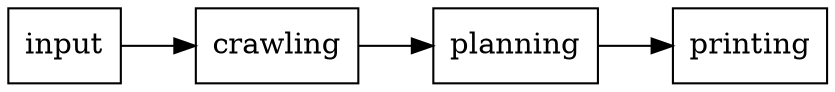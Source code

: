 
digraph {
    rankdir="LR";

    node [shape="box"];

    input -> crawling;
    crawling -> planning;
    planning -> printing;
}
